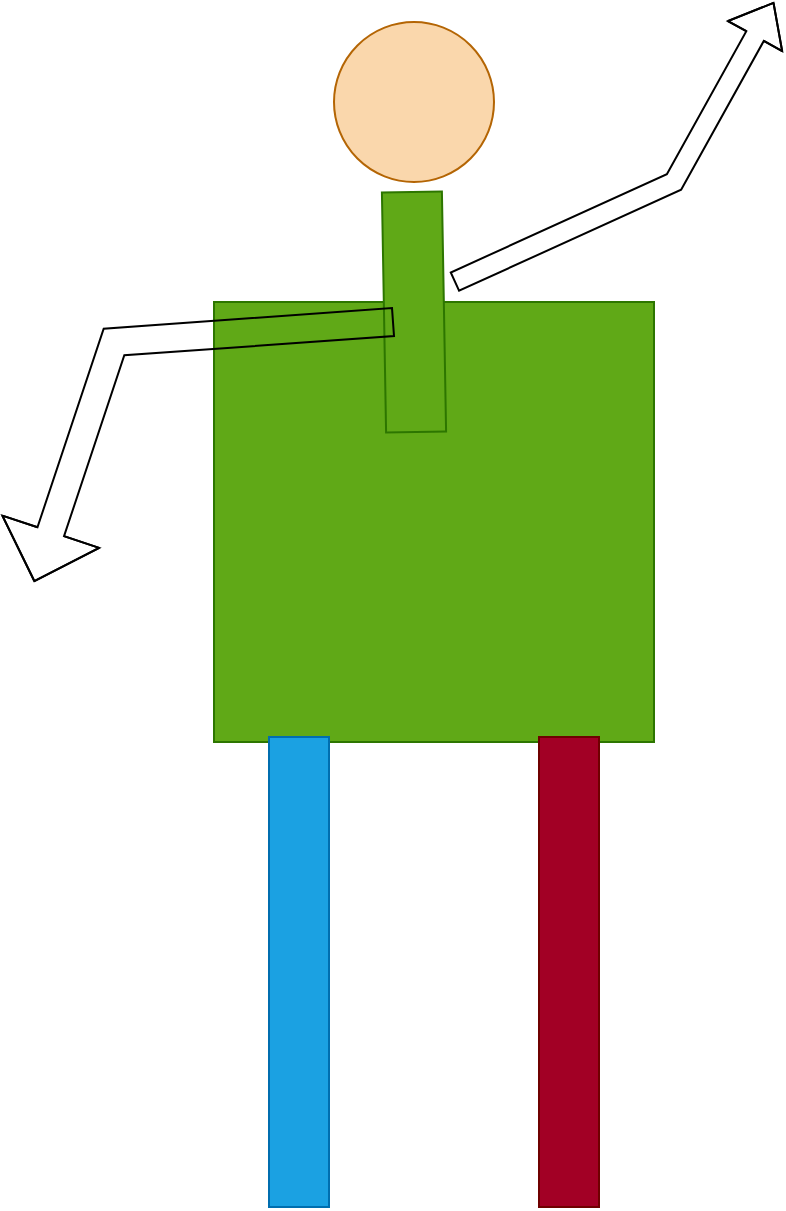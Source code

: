 <mxfile version="26.2.14">
  <diagram name="Page-1" id="19ueQ4cymhi-a8uHqi16">
    <mxGraphModel dx="1360" dy="913" grid="1" gridSize="10" guides="1" tooltips="1" connect="1" arrows="1" fold="1" page="1" pageScale="1" pageWidth="827" pageHeight="1169" math="0" shadow="0">
      <root>
        <mxCell id="0" />
        <mxCell id="1" parent="0" />
        <mxCell id="Fw0qx19KCwHalzH5vwB4-1" value="" style="whiteSpace=wrap;html=1;aspect=fixed;fillColor=#60a917;fontColor=#ffffff;strokeColor=#2D7600;" vertex="1" parent="1">
          <mxGeometry x="280" y="310" width="220" height="220" as="geometry" />
        </mxCell>
        <mxCell id="Fw0qx19KCwHalzH5vwB4-2" value="" style="ellipse;whiteSpace=wrap;html=1;aspect=fixed;fillColor=#fad7ac;strokeColor=#b46504;" vertex="1" parent="1">
          <mxGeometry x="340" y="170" width="80" height="80" as="geometry" />
        </mxCell>
        <mxCell id="Fw0qx19KCwHalzH5vwB4-3" value="" style="shape=flexArrow;endArrow=classic;html=1;rounded=0;" edge="1" parent="1">
          <mxGeometry width="50" height="50" relative="1" as="geometry">
            <mxPoint x="400" y="300" as="sourcePoint" />
            <mxPoint x="560" y="160" as="targetPoint" />
            <Array as="points">
              <mxPoint x="510" y="250" />
            </Array>
          </mxGeometry>
        </mxCell>
        <mxCell id="Fw0qx19KCwHalzH5vwB4-4" value="" style="rounded=0;whiteSpace=wrap;html=1;rotation=89;fillColor=#60a917;fontColor=#ffffff;strokeColor=#2D7600;" vertex="1" parent="1">
          <mxGeometry x="320" y="300" width="120" height="30" as="geometry" />
        </mxCell>
        <mxCell id="Fw0qx19KCwHalzH5vwB4-5" value="" style="shape=flexArrow;endArrow=classic;html=1;rounded=0;endWidth=36;endSize=8.33;width=14;" edge="1" parent="1">
          <mxGeometry width="50" height="50" relative="1" as="geometry">
            <mxPoint x="370" y="320" as="sourcePoint" />
            <mxPoint x="190" y="450" as="targetPoint" />
            <Array as="points">
              <mxPoint x="230" y="330" />
            </Array>
          </mxGeometry>
        </mxCell>
        <mxCell id="Fw0qx19KCwHalzH5vwB4-6" value="" style="rounded=0;whiteSpace=wrap;html=1;rotation=90;fillColor=#1ba1e2;fontColor=#ffffff;strokeColor=#006EAF;" vertex="1" parent="1">
          <mxGeometry x="205" y="630" width="235" height="30" as="geometry" />
        </mxCell>
        <mxCell id="Fw0qx19KCwHalzH5vwB4-7" value="" style="rounded=0;whiteSpace=wrap;html=1;rotation=90;fillColor=#a20025;fontColor=#ffffff;strokeColor=#6F0000;" vertex="1" parent="1">
          <mxGeometry x="340" y="630" width="235" height="30" as="geometry" />
        </mxCell>
      </root>
    </mxGraphModel>
  </diagram>
</mxfile>
